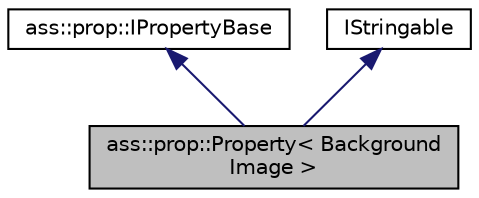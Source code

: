 digraph "ass::prop::Property&lt; BackgroundImage &gt;"
{
 // LATEX_PDF_SIZE
  edge [fontname="Helvetica",fontsize="10",labelfontname="Helvetica",labelfontsize="10"];
  node [fontname="Helvetica",fontsize="10",shape=record];
  Node1 [label="ass::prop::Property\< Background\lImage \>",height=0.2,width=0.4,color="black", fillcolor="grey75", style="filled", fontcolor="black",tooltip=" "];
  Node2 -> Node1 [dir="back",color="midnightblue",fontsize="10",style="solid",fontname="Helvetica"];
  Node2 [label="ass::prop::IPropertyBase",height=0.2,width=0.4,color="black", fillcolor="white", style="filled",URL="$structass_1_1prop_1_1IPropertyBase.html",tooltip="Base class for all properties."];
  Node3 -> Node1 [dir="back",color="midnightblue",fontsize="10",style="solid",fontname="Helvetica"];
  Node3 [label="IStringable",height=0.2,width=0.4,color="black", fillcolor="white", style="filled",URL="$classIStringable.html",tooltip="Object that can be converted to string."];
}
